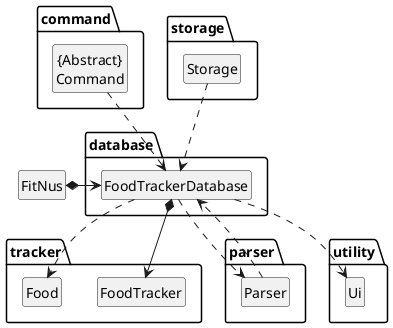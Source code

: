 @startuml
hide member

hide circle
skinparam classAttributeIconSize 0

class FitNus
package parser {
    class Parser
}

package command {
    class "{Abstract}\nCommand"
}

package database {
    class FoodTrackerDatabase
}

package storage {
    class Storage
}

package tracker {
    class FoodTracker
    class Food
}

package utility {
    class Ui
}

Storage ..> FoodTrackerDatabase
FitNus *-> FoodTrackerDatabase
"{Abstract}\nCommand" ..> FoodTrackerDatabase
Parser ..> FoodTrackerDatabase
FoodTrackerDatabase ..> Parser
FoodTrackerDatabase *-> FoodTracker
FoodTrackerDatabase ..> Food
FoodTrackerDatabase ..> Ui
@enduml